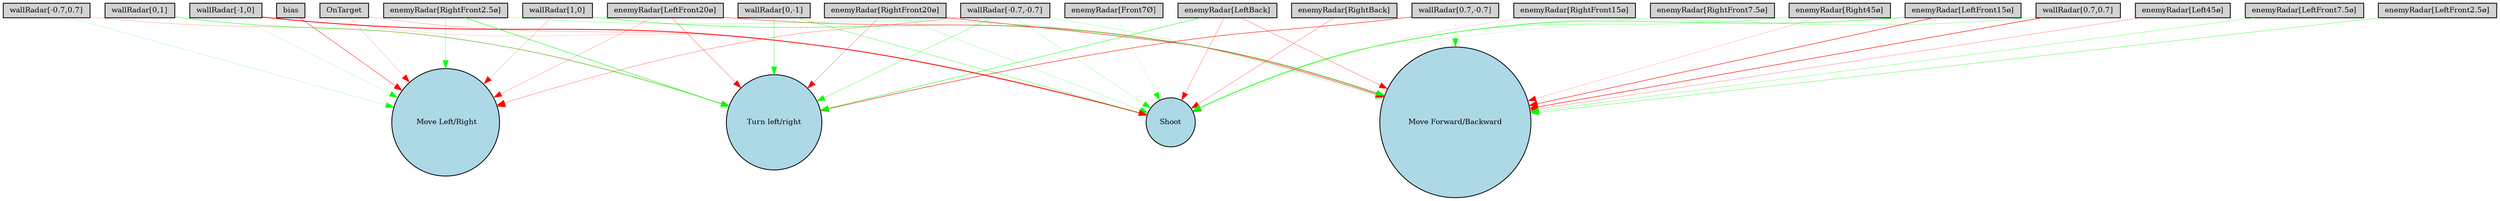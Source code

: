 digraph {
	node [fontsize=9 height=0.2 shape=circle width=0.2]
	"wallRadar[1,0]" [fillcolor=lightgray shape=box style=filled]
	"wallRadar[0,1]" [fillcolor=lightgray shape=box style=filled]
	"wallRadar[-1,0]" [fillcolor=lightgray shape=box style=filled]
	"wallRadar[0,-1]" [fillcolor=lightgray shape=box style=filled]
	"wallRadar[0.7,0.7]" [fillcolor=lightgray shape=box style=filled]
	"wallRadar[-0.7,0.7]" [fillcolor=lightgray shape=box style=filled]
	"wallRadar[-0.7,-0.7]" [fillcolor=lightgray shape=box style=filled]
	"wallRadar[0.7,-0.7]" [fillcolor=lightgray shape=box style=filled]
	"enemyRadar[RightBack]" [fillcolor=lightgray shape=box style=filled]
	"enemyRadar[LeftBack]" [fillcolor=lightgray shape=box style=filled]
	"enemyRadar[Right45ø]" [fillcolor=lightgray shape=box style=filled]
	"enemyRadar[Left45ø]" [fillcolor=lightgray shape=box style=filled]
	"enemyRadar[RightFront20ø]" [fillcolor=lightgray shape=box style=filled]
	"enemyRadar[LeftFront20ø]" [fillcolor=lightgray shape=box style=filled]
	"enemyRadar[RightFront15ø]" [fillcolor=lightgray shape=box style=filled]
	"enemyRadar[LeftFront15ø]" [fillcolor=lightgray shape=box style=filled]
	"enemyRadar[RightFront7.5ø]" [fillcolor=lightgray shape=box style=filled]
	"enemyRadar[LeftFront7.5ø]" [fillcolor=lightgray shape=box style=filled]
	"enemyRadar[RightFront2.5ø]" [fillcolor=lightgray shape=box style=filled]
	"enemyRadar[LeftFront2.5ø]" [fillcolor=lightgray shape=box style=filled]
	"enemyRadar[Front7Ø]" [fillcolor=lightgray shape=box style=filled]
	OnTarget [fillcolor=lightgray shape=box style=filled]
	bias [fillcolor=lightgray shape=box style=filled]
	Shoot [fillcolor=lightblue style=filled]
	"Move Forward/Backward" [fillcolor=lightblue style=filled]
	" Move Left/Right" [fillcolor=lightblue style=filled]
	"Turn left/right" [fillcolor=lightblue style=filled]
	"wallRadar[0,1]" -> "Turn left/right" [color=green penwidth=0.48301476334307225 style=solid]
	OnTarget -> Shoot [color=red penwidth=0.21066517430473392 style=solid]
	"enemyRadar[RightFront20ø]" -> Shoot [color=green penwidth=0.1906178989302452 style=solid]
	"enemyRadar[RightFront2.5ø]" -> "Turn left/right" [color=green penwidth=0.5601789771711096 style=solid]
	"enemyRadar[Left45ø]" -> "Move Forward/Backward" [color=red penwidth=0.24511759028212754 style=solid]
	"wallRadar[1,0]" -> " Move Left/Right" [color=red penwidth=0.1660893976990444 style=solid]
	"enemyRadar[LeftBack]" -> "Turn left/right" [color=green penwidth=0.4903105047812293 style=solid]
	"wallRadar[-0.7,-0.7]" -> "Turn left/right" [color=green penwidth=0.3047679876100321 style=solid]
	"enemyRadar[RightFront20ø]" -> "Turn left/right" [color=red penwidth=0.25525695540843196 style=solid]
	"enemyRadar[RightFront20ø]" -> "Move Forward/Backward" [color=red penwidth=0.5442648252980141 style=solid]
	"wallRadar[-0.7,-0.7]" -> "Move Forward/Backward" [color=green penwidth=0.19459497978028995 style=solid]
	"wallRadar[0.7,-0.7]" -> "Move Forward/Backward" [color=green penwidth=0.40945444871202175 style=dotted]
	"enemyRadar[LeftFront7.5ø]" -> "Move Forward/Backward" [color=green penwidth=0.27869507728304954 style=solid]
	"enemyRadar[LeftFront20ø]" -> "Move Forward/Backward" [color=red penwidth=0.43280945616896327 style=solid]
	OnTarget -> " Move Left/Right" [color=red penwidth=0.15108615777624224 style=solid]
	"enemyRadar[LeftFront20ø]" -> " Move Left/Right" [color=red penwidth=0.19059566003750342 style=solid]
	"wallRadar[0,-1]" -> "Turn left/right" [color=green penwidth=0.35382505012152454 style=solid]
	"enemyRadar[Right45ø]" -> Shoot [color=green penwidth=0.3092149324374014 style=solid]
	"wallRadar[-1,0]" -> " Move Left/Right" [color=green penwidth=0.14501923322503257 style=solid]
	"enemyRadar[RightFront2.5ø]" -> "Move Forward/Backward" [color=green penwidth=0.24051426072181278 style=solid]
	"enemyRadar[LeftFront2.5ø]" -> "Move Forward/Backward" [color=green penwidth=0.3527673766884808 style=solid]
	"enemyRadar[LeftFront15ø]" -> Shoot [color=green penwidth=0.5032584696036375 style=solid]
	bias -> Shoot [color=red penwidth=0.12796959185863546 style=solid]
	"enemyRadar[RightFront7.5ø]" -> Shoot [color=green penwidth=0.13221425558008598 style=solid]
	"wallRadar[-0.7,-0.7]" -> " Move Left/Right" [color=red penwidth=0.2767054828820906 style=solid]
	"wallRadar[0.7,-0.7]" -> "Turn left/right" [color=red penwidth=0.5459289598812709 style=solid]
	"wallRadar[0.7,0.7]" -> "Move Forward/Backward" [color=red penwidth=0.6194442520890583 style=solid]
	"enemyRadar[LeftFront20ø]" -> "Turn left/right" [color=red penwidth=0.29701435424245565 style=solid]
	"enemyRadar[LeftFront15ø]" -> "Move Forward/Backward" [color=red penwidth=0.5860806002173718 style=solid]
	"enemyRadar[RightFront20ø]" -> " Move Left/Right" [color=red penwidth=0.1174222259519635 style=dotted]
	bias -> " Move Left/Right" [color=red penwidth=0.44116473856108374 style=solid]
	"wallRadar[0.7,0.7]" -> Shoot [color=green penwidth=0.2685522298096674 style=solid]
	"wallRadar[-0.7,0.7]" -> " Move Left/Right" [color=green penwidth=0.162085823396078 style=solid]
	"enemyRadar[Right45ø]" -> "Move Forward/Backward" [color=red penwidth=0.1638324971881772 style=solid]
	"enemyRadar[LeftBack]" -> Shoot [color=red penwidth=0.2551679542377563 style=solid]
	"enemyRadar[RightFront15ø]" -> Shoot [color=red penwidth=0.10872399004089506 style=solid]
	"wallRadar[1,0]" -> "Move Forward/Backward" [color=green penwidth=0.4892490816778078 style=solid]
	"wallRadar[-0.7,-0.7]" -> Shoot [color=green penwidth=0.17404344250461273 style=solid]
	"enemyRadar[RightBack]" -> Shoot [color=red penwidth=0.27402644326428405 style=solid]
	"wallRadar[-1,0]" -> Shoot [color=red penwidth=0.9700321984421963 style=solid]
	"wallRadar[-0.7,0.7]" -> "Turn left/right" [color=red penwidth=0.18392326257565872 style=solid]
	"enemyRadar[LeftBack]" -> "Move Forward/Backward" [color=red penwidth=0.287583903313573 style=solid]
	"wallRadar[0,-1]" -> Shoot [color=green penwidth=0.3579183381771338 style=solid]
	"enemyRadar[Front7Ø]" -> Shoot [color=green penwidth=0.12052820780454716 style=solid]
	"enemyRadar[RightFront2.5ø]" -> " Move Left/Right" [color=green penwidth=0.2745124008332519 style=solid]
}
